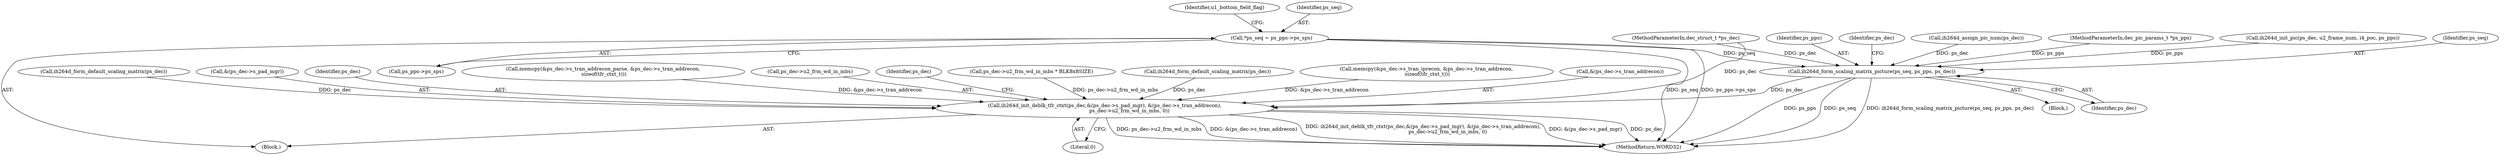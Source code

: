 digraph "0_Android_a78887bcffbc2995cf9ed72e0697acf560875e9e_3@pointer" {
"1000166" [label="(Call,*ps_seq = ps_pps->ps_sps)"];
"1001894" [label="(Call,ih264d_form_scaling_matrix_picture(ps_seq, ps_pps, ps_dec))"];
"1002002" [label="(Call,ih264d_init_deblk_tfr_ctxt(ps_dec,&(ps_dec->s_pad_mgr), &(ps_dec->s_tran_addrecon),\n                               ps_dec->u2_frm_wd_in_mbs, 0))"];
"1001897" [label="(Identifier,ps_dec)"];
"1001896" [label="(Identifier,ps_pps)"];
"1002052" [label="(MethodReturn,WORD32)"];
"1002018" [label="(Identifier,ps_dec)"];
"1001893" [label="(Block,)"];
"1001901" [label="(Identifier,ps_dec)"];
"1001593" [label="(Call,ps_dec->u2_frm_wd_in_mbs * BLK8x8SIZE)"];
"1000138" [label="(Block,)"];
"1001907" [label="(Call,ih264d_form_default_scaling_matrix(ps_dec))"];
"1002008" [label="(Call,&(ps_dec->s_tran_addrecon))"];
"1001842" [label="(Call,ih264d_assign_pic_num(ps_dec))"];
"1002015" [label="(Literal,0)"];
"1000137" [label="(MethodParameterIn,dec_pic_params_t *ps_pps)"];
"1000133" [label="(MethodParameterIn,dec_struct_t *ps_dec)"];
"1000166" [label="(Call,*ps_seq = ps_pps->ps_sps)"];
"1000587" [label="(Call,ih264d_init_pic(ps_dec, u2_frame_num, i4_poc, ps_pps))"];
"1001894" [label="(Call,ih264d_form_scaling_matrix_picture(ps_seq, ps_pps, ps_dec))"];
"1001923" [label="(Call,ih264d_form_default_scaling_matrix(ps_dec))"];
"1002004" [label="(Call,&(ps_dec->s_pad_mgr))"];
"1002003" [label="(Identifier,ps_dec)"];
"1000173" [label="(Identifier,u1_bottom_field_flag)"];
"1001983" [label="(Call,memcpy(&ps_dec->s_tran_iprecon, &ps_dec->s_tran_addrecon,\n sizeof(tfr_ctxt_t)))"];
"1001895" [label="(Identifier,ps_seq)"];
"1000167" [label="(Identifier,ps_seq)"];
"1001961" [label="(Call,memcpy(&ps_dec->s_tran_addrecon_parse, &ps_dec->s_tran_addrecon,\n sizeof(tfr_ctxt_t)))"];
"1002012" [label="(Call,ps_dec->u2_frm_wd_in_mbs)"];
"1002002" [label="(Call,ih264d_init_deblk_tfr_ctxt(ps_dec,&(ps_dec->s_pad_mgr), &(ps_dec->s_tran_addrecon),\n                               ps_dec->u2_frm_wd_in_mbs, 0))"];
"1000168" [label="(Call,ps_pps->ps_sps)"];
"1000166" -> "1000138"  [label="AST: "];
"1000166" -> "1000168"  [label="CFG: "];
"1000167" -> "1000166"  [label="AST: "];
"1000168" -> "1000166"  [label="AST: "];
"1000173" -> "1000166"  [label="CFG: "];
"1000166" -> "1002052"  [label="DDG: ps_pps->ps_sps"];
"1000166" -> "1002052"  [label="DDG: ps_seq"];
"1000166" -> "1001894"  [label="DDG: ps_seq"];
"1001894" -> "1001893"  [label="AST: "];
"1001894" -> "1001897"  [label="CFG: "];
"1001895" -> "1001894"  [label="AST: "];
"1001896" -> "1001894"  [label="AST: "];
"1001897" -> "1001894"  [label="AST: "];
"1001901" -> "1001894"  [label="CFG: "];
"1001894" -> "1002052"  [label="DDG: ih264d_form_scaling_matrix_picture(ps_seq, ps_pps, ps_dec)"];
"1001894" -> "1002052"  [label="DDG: ps_pps"];
"1001894" -> "1002052"  [label="DDG: ps_seq"];
"1000587" -> "1001894"  [label="DDG: ps_pps"];
"1000137" -> "1001894"  [label="DDG: ps_pps"];
"1001842" -> "1001894"  [label="DDG: ps_dec"];
"1000133" -> "1001894"  [label="DDG: ps_dec"];
"1001894" -> "1002002"  [label="DDG: ps_dec"];
"1002002" -> "1000138"  [label="AST: "];
"1002002" -> "1002015"  [label="CFG: "];
"1002003" -> "1002002"  [label="AST: "];
"1002004" -> "1002002"  [label="AST: "];
"1002008" -> "1002002"  [label="AST: "];
"1002012" -> "1002002"  [label="AST: "];
"1002015" -> "1002002"  [label="AST: "];
"1002018" -> "1002002"  [label="CFG: "];
"1002002" -> "1002052"  [label="DDG: ps_dec->u2_frm_wd_in_mbs"];
"1002002" -> "1002052"  [label="DDG: &(ps_dec->s_tran_addrecon)"];
"1002002" -> "1002052"  [label="DDG: ih264d_init_deblk_tfr_ctxt(ps_dec,&(ps_dec->s_pad_mgr), &(ps_dec->s_tran_addrecon),\n                               ps_dec->u2_frm_wd_in_mbs, 0)"];
"1002002" -> "1002052"  [label="DDG: &(ps_dec->s_pad_mgr)"];
"1002002" -> "1002052"  [label="DDG: ps_dec"];
"1001923" -> "1002002"  [label="DDG: ps_dec"];
"1001907" -> "1002002"  [label="DDG: ps_dec"];
"1000133" -> "1002002"  [label="DDG: ps_dec"];
"1001961" -> "1002002"  [label="DDG: &ps_dec->s_tran_addrecon"];
"1001983" -> "1002002"  [label="DDG: &ps_dec->s_tran_addrecon"];
"1001593" -> "1002002"  [label="DDG: ps_dec->u2_frm_wd_in_mbs"];
}
